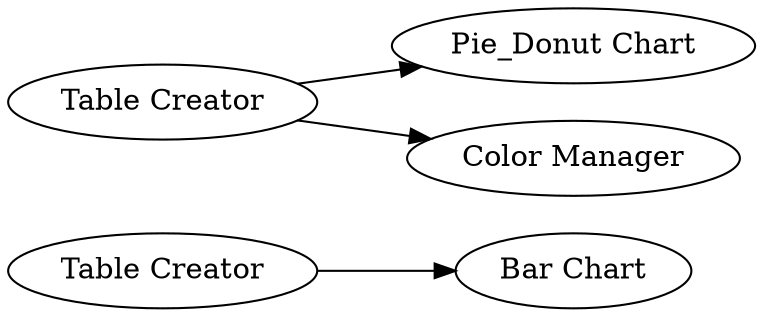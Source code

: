 digraph {
	1 [label="Table Creator"]
	2 [label="Bar Chart"]
	3 [label="Table Creator"]
	4 [label="Pie_Donut Chart"]
	5 [label="Color Manager"]
	1 -> 2
	3 -> 4
	3 -> 5
	rankdir=LR
}
